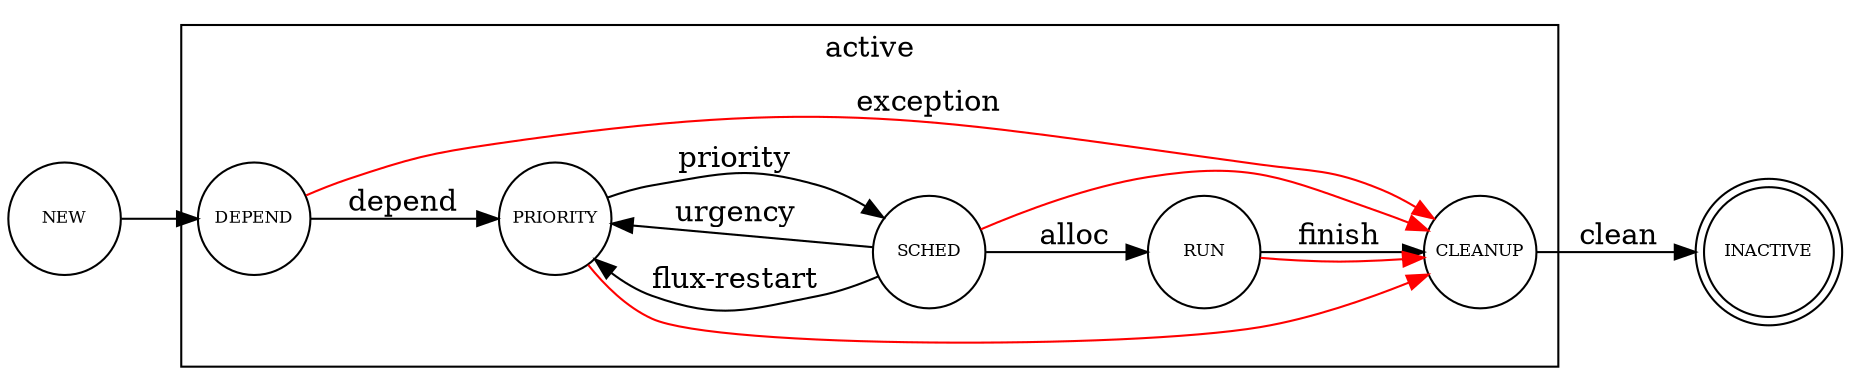 digraph states {
    rankdir=LR

#size="8,5"

    node [shape=doublecircle fontsize=8 fixsize=shape width=0.75]; INACTIVE

    node [shape=circle fontsize=8 fixedsize=shape width=0.75];

    subgraph cluster_main {
        label = "active";
        DEPEND;
        PRIORITY;
        SCHED;
        RUN;
        CLEANUP;
    }

    NEW -> DEPEND;
    DEPEND -> PRIORITY [label="depend"];
    PRIORITY -> SCHED [label="priority"];
    SCHED -> RUN [label="alloc"];
    RUN -> CLEANUP [label="finish"];
    CLEANUP -> INACTIVE [label="clean"];

    SCHED -> PRIORITY [label="flux-restart"]
    SCHED -> PRIORITY [label="urgency"]

    edge [weight=0 color="red"];

    DEPEND -> CLEANUP [label="exception"];
    PRIORITY -> CLEANUP;
    SCHED -> CLEANUP;
    RUN -> CLEANUP;
}

